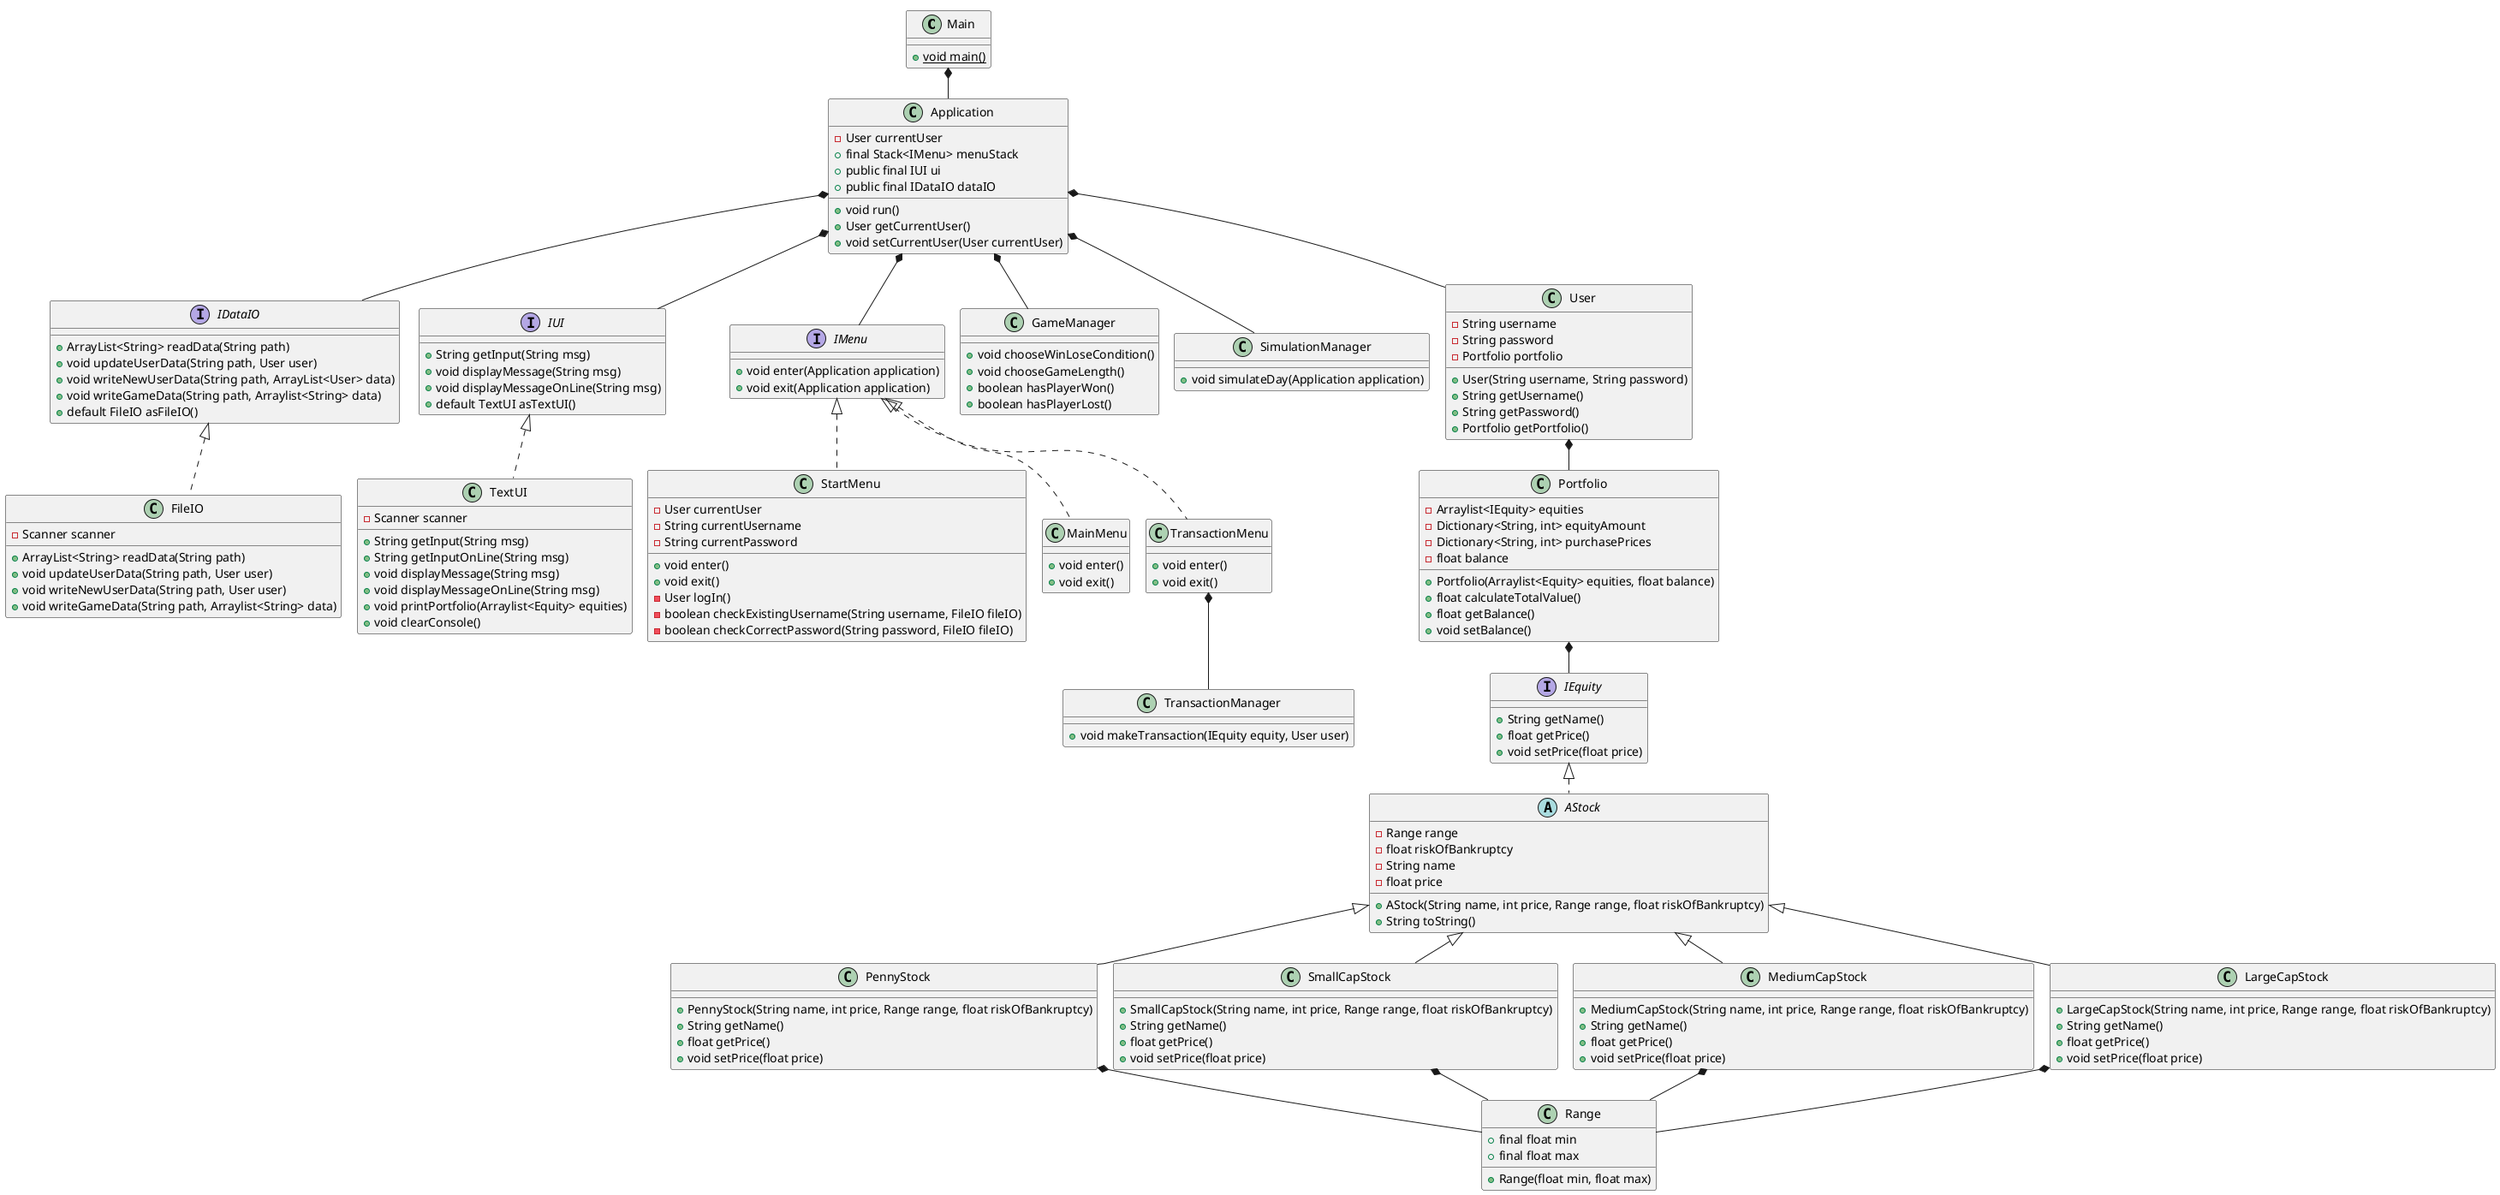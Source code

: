 @startuml
!pragma layout smetana
'https://plantuml.com/class-diagram
class Main {
    + {static} void main()
}

class Application {
    - User currentUser
    + final Stack<IMenu> menuStack
    + public final IUI ui
    + public final IDataIO dataIO
    + void run()
    + User getCurrentUser()
    + void setCurrentUser(User currentUser)
}

interface IDataIO {
    + ArrayList<String> readData(String path)
    + void updateUserData(String path, User user)
    + void writeNewUserData(String path, ArrayList<User> data)
    + void writeGameData(String path, Arraylist<String> data)
    + default FileIO asFileIO()
}

class FileIO implements IDataIO {
    - Scanner scanner
    + ArrayList<String> readData(String path)
    + void updateUserData(String path, User user)
    + void writeNewUserData(String path, User user)
    + void writeGameData(String path, Arraylist<String> data)

}

interface IUI {
    + String getInput(String msg)
    + void displayMessage(String msg)
    + void displayMessageOnLine(String msg)
    + default TextUI asTextUI()
}

class TextUI implements IUI {
    - Scanner scanner
    + String getInput(String msg)
    + String getInputOnLine(String msg)
    + void displayMessage(String msg)
    + void displayMessageOnLine(String msg)
    + void printPortfolio(Arraylist<Equity> equities)
    + void clearConsole()
}

interface IMenu {
    + void enter(Application application)
    + void exit(Application application)
}

class StartMenu implements IMenu {
    - User currentUser
    - String currentUsername
    - String currentPassword
    + void enter()
    + void exit()
    - User logIn()
    - boolean checkExistingUsername(String username, FileIO fileIO)
    - boolean checkCorrectPassword(String password, FileIO fileIO)
}

class MainMenu implements IMenu {
    + void enter()
    + void exit()
}

class TransactionMenu implements IMenu {
    + void enter()
    + void exit()
}

class TransactionManager {
    + void makeTransaction(IEquity equity, User user)
}

class GameManager {
    + void chooseWinLoseCondition()
    + void chooseGameLength()
    + boolean hasPlayerWon()
    + boolean hasPlayerLost()
}

class SimulationManager {
    + void simulateDay(Application application)
}

class User {
    - String username
    - String password
    - Portfolio portfolio
    + User(String username, String password)
    + String getUsername()
    + String getPassword()
    + Portfolio getPortfolio()
}

class Portfolio {
    - Arraylist<IEquity> equities
    - Dictionary<String, int> equityAmount
    - Dictionary<String, int> purchasePrices
    - float balance
    + Portfolio(Arraylist<Equity> equities, float balance)
    + float calculateTotalValue()
    + float getBalance()
    + void setBalance()

}

interface IEquity {
    + String getName()
    + float getPrice()
    + void setPrice(float price)
}

abstract class AStock implements IEquity {
    - Range range
    - float riskOfBankruptcy
    - String name
    - float price
    + AStock(String name, int price, Range range, float riskOfBankruptcy)
    + String toString()
}

class PennyStock extends AStock {
    + PennyStock(String name, int price, Range range, float riskOfBankruptcy)
    + String getName()
    + float getPrice()
    + void setPrice(float price)
}
class SmallCapStock extends AStock {
    + SmallCapStock(String name, int price, Range range, float riskOfBankruptcy)
    + String getName()
    + float getPrice()
    + void setPrice(float price)
}
class MediumCapStock extends AStock {
    + MediumCapStock(String name, int price, Range range, float riskOfBankruptcy)
    + String getName()
    + float getPrice()
    + void setPrice(float price)
}
class LargeCapStock extends AStock {
    + LargeCapStock(String name, int price, Range range, float riskOfBankruptcy)
    + String getName()
    + float getPrice()
    + void setPrice(float price)
}

class Range {
    + final float min
    + final float max
    + Range(float min, float max)
}

Main *-- Application
Application *-- IMenu
Application *-- User
Application *-- SimulationManager
Application *-- GameManager
Application *-- IUI
Application *-- IDataIO

TransactionMenu *-- TransactionManager

User *-- Portfolio
Portfolio *-- IEquity
PennyStock *-- Range
SmallCapStock *-- Range
MediumCapStock *-- Range
LargeCapStock *-- Range
@enduml